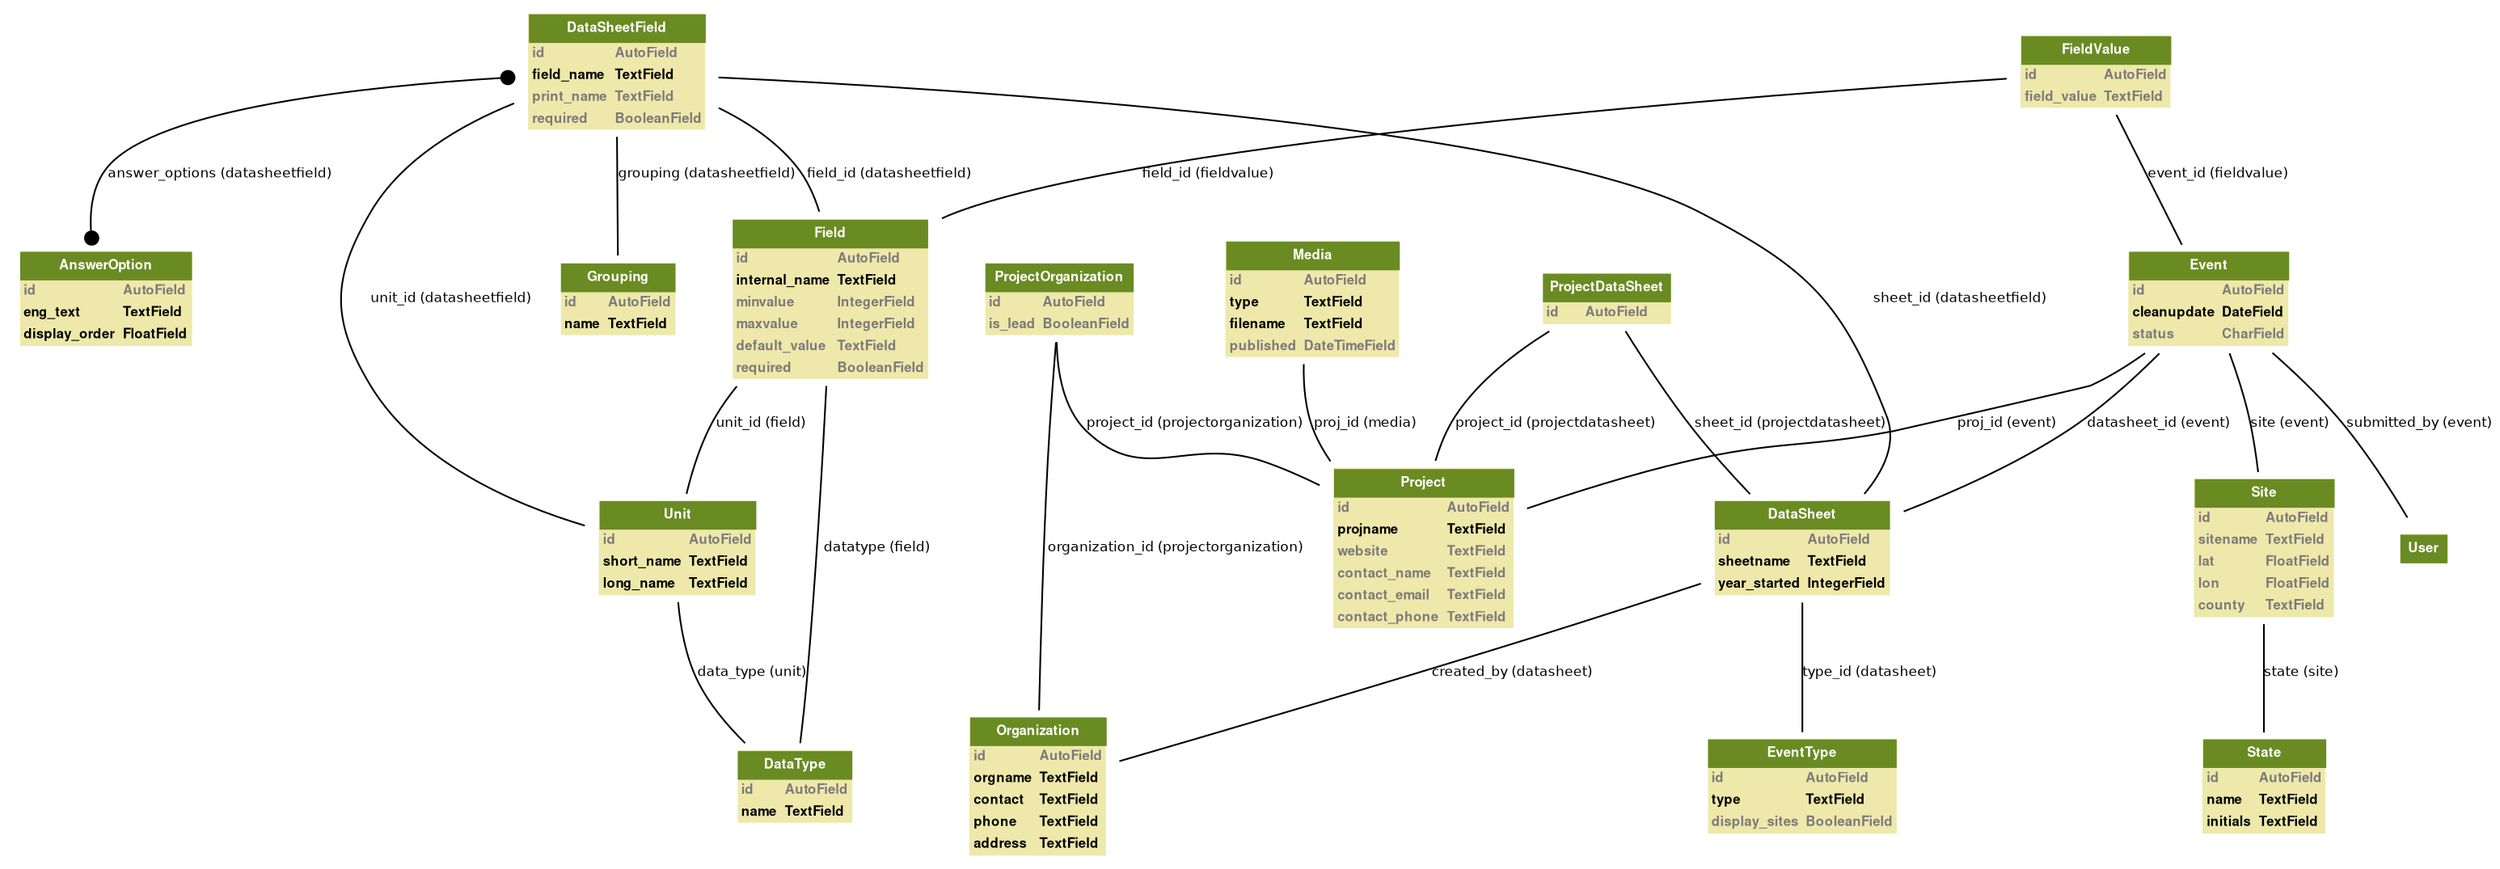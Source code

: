 
digraph name {
  fontname = "Helvetica"
  fontsize = 8

  node [
    fontname = "Helvetica"
    fontsize = 8
    shape = "plaintext"
  ]
  edge [
    fontname = "Helvetica"
    fontsize = 8
  ]




    core_models_DataType [label=<
    <TABLE BGCOLOR="palegoldenrod" BORDER="0" CELLBORDER="0" CELLSPACING="0">
     <TR><TD COLSPAN="2" CELLPADDING="4" ALIGN="CENTER" BGCOLOR="olivedrab4"
     ><FONT FACE="Helvetica Bold" COLOR="white"
     >DataType</FONT></TD></TR>
    
        
        <TR><TD ALIGN="LEFT" BORDER="0"
        ><FONT COLOR="#7B7B7B" FACE="Helvetica Bold">id</FONT
        ></TD>
        <TD ALIGN="LEFT"
        ><FONT COLOR="#7B7B7B" FACE="Helvetica Bold">AutoField</FONT
        ></TD></TR>
        
        <TR><TD ALIGN="LEFT" BORDER="0"
        ><FONT FACE="Helvetica Bold">name</FONT
        ></TD>
        <TD ALIGN="LEFT"
        ><FONT FACE="Helvetica Bold">TextField</FONT
        ></TD></TR>
        
    
    </TABLE>
    >]

    core_models_Unit [label=<
    <TABLE BGCOLOR="palegoldenrod" BORDER="0" CELLBORDER="0" CELLSPACING="0">
     <TR><TD COLSPAN="2" CELLPADDING="4" ALIGN="CENTER" BGCOLOR="olivedrab4"
     ><FONT FACE="Helvetica Bold" COLOR="white"
     >Unit</FONT></TD></TR>
    
        
        <TR><TD ALIGN="LEFT" BORDER="0"
        ><FONT COLOR="#7B7B7B" FACE="Helvetica Bold">id</FONT
        ></TD>
        <TD ALIGN="LEFT"
        ><FONT COLOR="#7B7B7B" FACE="Helvetica Bold">AutoField</FONT
        ></TD></TR>
        
        <TR><TD ALIGN="LEFT" BORDER="0"
        ><FONT FACE="Helvetica Bold">short_name</FONT
        ></TD>
        <TD ALIGN="LEFT"
        ><FONT FACE="Helvetica Bold">TextField</FONT
        ></TD></TR>
        
        <TR><TD ALIGN="LEFT" BORDER="0"
        ><FONT FACE="Helvetica Bold">long_name</FONT
        ></TD>
        <TD ALIGN="LEFT"
        ><FONT FACE="Helvetica Bold">TextField</FONT
        ></TD></TR>
        
    
    </TABLE>
    >]

    core_models_Organization [label=<
    <TABLE BGCOLOR="palegoldenrod" BORDER="0" CELLBORDER="0" CELLSPACING="0">
     <TR><TD COLSPAN="2" CELLPADDING="4" ALIGN="CENTER" BGCOLOR="olivedrab4"
     ><FONT FACE="Helvetica Bold" COLOR="white"
     >Organization</FONT></TD></TR>
    
        
        <TR><TD ALIGN="LEFT" BORDER="0"
        ><FONT COLOR="#7B7B7B" FACE="Helvetica Bold">id</FONT
        ></TD>
        <TD ALIGN="LEFT"
        ><FONT COLOR="#7B7B7B" FACE="Helvetica Bold">AutoField</FONT
        ></TD></TR>
        
        <TR><TD ALIGN="LEFT" BORDER="0"
        ><FONT FACE="Helvetica Bold">orgname</FONT
        ></TD>
        <TD ALIGN="LEFT"
        ><FONT FACE="Helvetica Bold">TextField</FONT
        ></TD></TR>
        
        <TR><TD ALIGN="LEFT" BORDER="0"
        ><FONT FACE="Helvetica Bold">contact</FONT
        ></TD>
        <TD ALIGN="LEFT"
        ><FONT FACE="Helvetica Bold">TextField</FONT
        ></TD></TR>
        
        <TR><TD ALIGN="LEFT" BORDER="0"
        ><FONT FACE="Helvetica Bold">phone</FONT
        ></TD>
        <TD ALIGN="LEFT"
        ><FONT FACE="Helvetica Bold">TextField</FONT
        ></TD></TR>
        
        <TR><TD ALIGN="LEFT" BORDER="0"
        ><FONT FACE="Helvetica Bold">address</FONT
        ></TD>
        <TD ALIGN="LEFT"
        ><FONT FACE="Helvetica Bold">TextField</FONT
        ></TD></TR>
        
    
    </TABLE>
    >]

    core_models_Grouping [label=<
    <TABLE BGCOLOR="palegoldenrod" BORDER="0" CELLBORDER="0" CELLSPACING="0">
     <TR><TD COLSPAN="2" CELLPADDING="4" ALIGN="CENTER" BGCOLOR="olivedrab4"
     ><FONT FACE="Helvetica Bold" COLOR="white"
     >Grouping</FONT></TD></TR>
    
        
        <TR><TD ALIGN="LEFT" BORDER="0"
        ><FONT COLOR="#7B7B7B" FACE="Helvetica Bold">id</FONT
        ></TD>
        <TD ALIGN="LEFT"
        ><FONT COLOR="#7B7B7B" FACE="Helvetica Bold">AutoField</FONT
        ></TD></TR>
        
        <TR><TD ALIGN="LEFT" BORDER="0"
        ><FONT FACE="Helvetica Bold">name</FONT
        ></TD>
        <TD ALIGN="LEFT"
        ><FONT FACE="Helvetica Bold">TextField</FONT
        ></TD></TR>
        
    
    </TABLE>
    >]

    core_models_AnswerOption [label=<
    <TABLE BGCOLOR="palegoldenrod" BORDER="0" CELLBORDER="0" CELLSPACING="0">
     <TR><TD COLSPAN="2" CELLPADDING="4" ALIGN="CENTER" BGCOLOR="olivedrab4"
     ><FONT FACE="Helvetica Bold" COLOR="white"
     >AnswerOption</FONT></TD></TR>
    
        
        <TR><TD ALIGN="LEFT" BORDER="0"
        ><FONT COLOR="#7B7B7B" FACE="Helvetica Bold">id</FONT
        ></TD>
        <TD ALIGN="LEFT"
        ><FONT COLOR="#7B7B7B" FACE="Helvetica Bold">AutoField</FONT
        ></TD></TR>
        
        <TR><TD ALIGN="LEFT" BORDER="0"
        ><FONT FACE="Helvetica Bold">eng_text</FONT
        ></TD>
        <TD ALIGN="LEFT"
        ><FONT FACE="Helvetica Bold">TextField</FONT
        ></TD></TR>
        
        <TR><TD ALIGN="LEFT" BORDER="0"
        ><FONT FACE="Helvetica Bold">display_order</FONT
        ></TD>
        <TD ALIGN="LEFT"
        ><FONT FACE="Helvetica Bold">FloatField</FONT
        ></TD></TR>
        
    
    </TABLE>
    >]

    core_models_Field [label=<
    <TABLE BGCOLOR="palegoldenrod" BORDER="0" CELLBORDER="0" CELLSPACING="0">
     <TR><TD COLSPAN="2" CELLPADDING="4" ALIGN="CENTER" BGCOLOR="olivedrab4"
     ><FONT FACE="Helvetica Bold" COLOR="white"
     >Field</FONT></TD></TR>
    
        
        <TR><TD ALIGN="LEFT" BORDER="0"
        ><FONT COLOR="#7B7B7B" FACE="Helvetica Bold">id</FONT
        ></TD>
        <TD ALIGN="LEFT"
        ><FONT COLOR="#7B7B7B" FACE="Helvetica Bold">AutoField</FONT
        ></TD></TR>
        
        <TR><TD ALIGN="LEFT" BORDER="0"
        ><FONT FACE="Helvetica Bold">internal_name</FONT
        ></TD>
        <TD ALIGN="LEFT"
        ><FONT FACE="Helvetica Bold">TextField</FONT
        ></TD></TR>
        
        <TR><TD ALIGN="LEFT" BORDER="0"
        ><FONT COLOR="#7B7B7B" FACE="Helvetica Bold">minvalue</FONT
        ></TD>
        <TD ALIGN="LEFT"
        ><FONT COLOR="#7B7B7B" FACE="Helvetica Bold">IntegerField</FONT
        ></TD></TR>
        
        <TR><TD ALIGN="LEFT" BORDER="0"
        ><FONT COLOR="#7B7B7B" FACE="Helvetica Bold">maxvalue</FONT
        ></TD>
        <TD ALIGN="LEFT"
        ><FONT COLOR="#7B7B7B" FACE="Helvetica Bold">IntegerField</FONT
        ></TD></TR>
        
        <TR><TD ALIGN="LEFT" BORDER="0"
        ><FONT COLOR="#7B7B7B" FACE="Helvetica Bold">default_value</FONT
        ></TD>
        <TD ALIGN="LEFT"
        ><FONT COLOR="#7B7B7B" FACE="Helvetica Bold">TextField</FONT
        ></TD></TR>
        
        <TR><TD ALIGN="LEFT" BORDER="0"
        ><FONT COLOR="#7B7B7B" FACE="Helvetica Bold">required</FONT
        ></TD>
        <TD ALIGN="LEFT"
        ><FONT COLOR="#7B7B7B" FACE="Helvetica Bold">BooleanField</FONT
        ></TD></TR>
        
    
    </TABLE>
    >]

    core_models_EventType [label=<
    <TABLE BGCOLOR="palegoldenrod" BORDER="0" CELLBORDER="0" CELLSPACING="0">
     <TR><TD COLSPAN="2" CELLPADDING="4" ALIGN="CENTER" BGCOLOR="olivedrab4"
     ><FONT FACE="Helvetica Bold" COLOR="white"
     >EventType</FONT></TD></TR>
    
        
        <TR><TD ALIGN="LEFT" BORDER="0"
        ><FONT COLOR="#7B7B7B" FACE="Helvetica Bold">id</FONT
        ></TD>
        <TD ALIGN="LEFT"
        ><FONT COLOR="#7B7B7B" FACE="Helvetica Bold">AutoField</FONT
        ></TD></TR>
        
        <TR><TD ALIGN="LEFT" BORDER="0"
        ><FONT FACE="Helvetica Bold">type</FONT
        ></TD>
        <TD ALIGN="LEFT"
        ><FONT FACE="Helvetica Bold">TextField</FONT
        ></TD></TR>
        
        <TR><TD ALIGN="LEFT" BORDER="0"
        ><FONT COLOR="#7B7B7B" FACE="Helvetica Bold">display_sites</FONT
        ></TD>
        <TD ALIGN="LEFT"
        ><FONT COLOR="#7B7B7B" FACE="Helvetica Bold">BooleanField</FONT
        ></TD></TR>
        
    
    </TABLE>
    >]

    core_models_DataSheet [label=<
    <TABLE BGCOLOR="palegoldenrod" BORDER="0" CELLBORDER="0" CELLSPACING="0">
     <TR><TD COLSPAN="2" CELLPADDING="4" ALIGN="CENTER" BGCOLOR="olivedrab4"
     ><FONT FACE="Helvetica Bold" COLOR="white"
     >DataSheet</FONT></TD></TR>
    
        
        <TR><TD ALIGN="LEFT" BORDER="0"
        ><FONT COLOR="#7B7B7B" FACE="Helvetica Bold">id</FONT
        ></TD>
        <TD ALIGN="LEFT"
        ><FONT COLOR="#7B7B7B" FACE="Helvetica Bold">AutoField</FONT
        ></TD></TR>
        
        <TR><TD ALIGN="LEFT" BORDER="0"
        ><FONT FACE="Helvetica Bold">sheetname</FONT
        ></TD>
        <TD ALIGN="LEFT"
        ><FONT FACE="Helvetica Bold">TextField</FONT
        ></TD></TR>
        
        <TR><TD ALIGN="LEFT" BORDER="0"
        ><FONT FACE="Helvetica Bold">year_started</FONT
        ></TD>
        <TD ALIGN="LEFT"
        ><FONT FACE="Helvetica Bold">IntegerField</FONT
        ></TD></TR>
        
    
    </TABLE>
    >]

    core_models_DataSheetField [label=<
    <TABLE BGCOLOR="palegoldenrod" BORDER="0" CELLBORDER="0" CELLSPACING="0">
     <TR><TD COLSPAN="2" CELLPADDING="4" ALIGN="CENTER" BGCOLOR="olivedrab4"
     ><FONT FACE="Helvetica Bold" COLOR="white"
     >DataSheetField</FONT></TD></TR>
    
        
        <TR><TD ALIGN="LEFT" BORDER="0"
        ><FONT COLOR="#7B7B7B" FACE="Helvetica Bold">id</FONT
        ></TD>
        <TD ALIGN="LEFT"
        ><FONT COLOR="#7B7B7B" FACE="Helvetica Bold">AutoField</FONT
        ></TD></TR>
        
        <TR><TD ALIGN="LEFT" BORDER="0"
        ><FONT FACE="Helvetica Bold">field_name</FONT
        ></TD>
        <TD ALIGN="LEFT"
        ><FONT FACE="Helvetica Bold">TextField</FONT
        ></TD></TR>
        
        <TR><TD ALIGN="LEFT" BORDER="0"
        ><FONT COLOR="#7B7B7B" FACE="Helvetica Bold">print_name</FONT
        ></TD>
        <TD ALIGN="LEFT"
        ><FONT COLOR="#7B7B7B" FACE="Helvetica Bold">TextField</FONT
        ></TD></TR>
        
        <TR><TD ALIGN="LEFT" BORDER="0"
        ><FONT COLOR="#7B7B7B" FACE="Helvetica Bold">required</FONT
        ></TD>
        <TD ALIGN="LEFT"
        ><FONT COLOR="#7B7B7B" FACE="Helvetica Bold">BooleanField</FONT
        ></TD></TR>
        
    
    </TABLE>
    >]

    core_models_Project [label=<
    <TABLE BGCOLOR="palegoldenrod" BORDER="0" CELLBORDER="0" CELLSPACING="0">
     <TR><TD COLSPAN="2" CELLPADDING="4" ALIGN="CENTER" BGCOLOR="olivedrab4"
     ><FONT FACE="Helvetica Bold" COLOR="white"
     >Project</FONT></TD></TR>
    
        
        <TR><TD ALIGN="LEFT" BORDER="0"
        ><FONT COLOR="#7B7B7B" FACE="Helvetica Bold">id</FONT
        ></TD>
        <TD ALIGN="LEFT"
        ><FONT COLOR="#7B7B7B" FACE="Helvetica Bold">AutoField</FONT
        ></TD></TR>
        
        <TR><TD ALIGN="LEFT" BORDER="0"
        ><FONT FACE="Helvetica Bold">projname</FONT
        ></TD>
        <TD ALIGN="LEFT"
        ><FONT FACE="Helvetica Bold">TextField</FONT
        ></TD></TR>
        
        <TR><TD ALIGN="LEFT" BORDER="0"
        ><FONT COLOR="#7B7B7B" FACE="Helvetica Bold">website</FONT
        ></TD>
        <TD ALIGN="LEFT"
        ><FONT COLOR="#7B7B7B" FACE="Helvetica Bold">TextField</FONT
        ></TD></TR>
        
        <TR><TD ALIGN="LEFT" BORDER="0"
        ><FONT COLOR="#7B7B7B" FACE="Helvetica Bold">contact_name</FONT
        ></TD>
        <TD ALIGN="LEFT"
        ><FONT COLOR="#7B7B7B" FACE="Helvetica Bold">TextField</FONT
        ></TD></TR>
        
        <TR><TD ALIGN="LEFT" BORDER="0"
        ><FONT COLOR="#7B7B7B" FACE="Helvetica Bold">contact_email</FONT
        ></TD>
        <TD ALIGN="LEFT"
        ><FONT COLOR="#7B7B7B" FACE="Helvetica Bold">TextField</FONT
        ></TD></TR>
        
        <TR><TD ALIGN="LEFT" BORDER="0"
        ><FONT COLOR="#7B7B7B" FACE="Helvetica Bold">contact_phone</FONT
        ></TD>
        <TD ALIGN="LEFT"
        ><FONT COLOR="#7B7B7B" FACE="Helvetica Bold">TextField</FONT
        ></TD></TR>
        
    
    </TABLE>
    >]

    core_models_ProjectOrganization [label=<
    <TABLE BGCOLOR="palegoldenrod" BORDER="0" CELLBORDER="0" CELLSPACING="0">
     <TR><TD COLSPAN="2" CELLPADDING="4" ALIGN="CENTER" BGCOLOR="olivedrab4"
     ><FONT FACE="Helvetica Bold" COLOR="white"
     >ProjectOrganization</FONT></TD></TR>
    
        
        <TR><TD ALIGN="LEFT" BORDER="0"
        ><FONT COLOR="#7B7B7B" FACE="Helvetica Bold">id</FONT
        ></TD>
        <TD ALIGN="LEFT"
        ><FONT COLOR="#7B7B7B" FACE="Helvetica Bold">AutoField</FONT
        ></TD></TR>
        
        <TR><TD ALIGN="LEFT" BORDER="0"
        ><FONT COLOR="#7B7B7B" FACE="Helvetica Bold">is_lead</FONT
        ></TD>
        <TD ALIGN="LEFT"
        ><FONT COLOR="#7B7B7B" FACE="Helvetica Bold">BooleanField</FONT
        ></TD></TR>
        
    
    </TABLE>
    >]

    core_models_Media [label=<
    <TABLE BGCOLOR="palegoldenrod" BORDER="0" CELLBORDER="0" CELLSPACING="0">
     <TR><TD COLSPAN="2" CELLPADDING="4" ALIGN="CENTER" BGCOLOR="olivedrab4"
     ><FONT FACE="Helvetica Bold" COLOR="white"
     >Media</FONT></TD></TR>
    
        
        <TR><TD ALIGN="LEFT" BORDER="0"
        ><FONT COLOR="#7B7B7B" FACE="Helvetica Bold">id</FONT
        ></TD>
        <TD ALIGN="LEFT"
        ><FONT COLOR="#7B7B7B" FACE="Helvetica Bold">AutoField</FONT
        ></TD></TR>
        
        <TR><TD ALIGN="LEFT" BORDER="0"
        ><FONT FACE="Helvetica Bold">type</FONT
        ></TD>
        <TD ALIGN="LEFT"
        ><FONT FACE="Helvetica Bold">TextField</FONT
        ></TD></TR>
        
        <TR><TD ALIGN="LEFT" BORDER="0"
        ><FONT FACE="Helvetica Bold">filename</FONT
        ></TD>
        <TD ALIGN="LEFT"
        ><FONT FACE="Helvetica Bold">TextField</FONT
        ></TD></TR>
        
        <TR><TD ALIGN="LEFT" BORDER="0"
        ><FONT COLOR="#7B7B7B" FACE="Helvetica Bold">published</FONT
        ></TD>
        <TD ALIGN="LEFT"
        ><FONT COLOR="#7B7B7B" FACE="Helvetica Bold">DateTimeField</FONT
        ></TD></TR>
        
    
    </TABLE>
    >]

    core_models_ProjectDataSheet [label=<
    <TABLE BGCOLOR="palegoldenrod" BORDER="0" CELLBORDER="0" CELLSPACING="0">
     <TR><TD COLSPAN="2" CELLPADDING="4" ALIGN="CENTER" BGCOLOR="olivedrab4"
     ><FONT FACE="Helvetica Bold" COLOR="white"
     >ProjectDataSheet</FONT></TD></TR>
    
        
        <TR><TD ALIGN="LEFT" BORDER="0"
        ><FONT COLOR="#7B7B7B" FACE="Helvetica Bold">id</FONT
        ></TD>
        <TD ALIGN="LEFT"
        ><FONT COLOR="#7B7B7B" FACE="Helvetica Bold">AutoField</FONT
        ></TD></TR>
        
    
    </TABLE>
    >]

    core_models_State [label=<
    <TABLE BGCOLOR="palegoldenrod" BORDER="0" CELLBORDER="0" CELLSPACING="0">
     <TR><TD COLSPAN="2" CELLPADDING="4" ALIGN="CENTER" BGCOLOR="olivedrab4"
     ><FONT FACE="Helvetica Bold" COLOR="white"
     >State</FONT></TD></TR>
    
        
        <TR><TD ALIGN="LEFT" BORDER="0"
        ><FONT COLOR="#7B7B7B" FACE="Helvetica Bold">id</FONT
        ></TD>
        <TD ALIGN="LEFT"
        ><FONT COLOR="#7B7B7B" FACE="Helvetica Bold">AutoField</FONT
        ></TD></TR>
        
        <TR><TD ALIGN="LEFT" BORDER="0"
        ><FONT FACE="Helvetica Bold">name</FONT
        ></TD>
        <TD ALIGN="LEFT"
        ><FONT FACE="Helvetica Bold">TextField</FONT
        ></TD></TR>
        
        <TR><TD ALIGN="LEFT" BORDER="0"
        ><FONT FACE="Helvetica Bold">initials</FONT
        ></TD>
        <TD ALIGN="LEFT"
        ><FONT FACE="Helvetica Bold">TextField</FONT
        ></TD></TR>
        
    
    </TABLE>
    >]

    core_models_Site [label=<
    <TABLE BGCOLOR="palegoldenrod" BORDER="0" CELLBORDER="0" CELLSPACING="0">
     <TR><TD COLSPAN="2" CELLPADDING="4" ALIGN="CENTER" BGCOLOR="olivedrab4"
     ><FONT FACE="Helvetica Bold" COLOR="white"
     >Site</FONT></TD></TR>
    
        
        <TR><TD ALIGN="LEFT" BORDER="0"
        ><FONT COLOR="#7B7B7B" FACE="Helvetica Bold">id</FONT
        ></TD>
        <TD ALIGN="LEFT"
        ><FONT COLOR="#7B7B7B" FACE="Helvetica Bold">AutoField</FONT
        ></TD></TR>
        
        <TR><TD ALIGN="LEFT" BORDER="0"
        ><FONT COLOR="#7B7B7B" FACE="Helvetica Bold">sitename</FONT
        ></TD>
        <TD ALIGN="LEFT"
        ><FONT COLOR="#7B7B7B" FACE="Helvetica Bold">TextField</FONT
        ></TD></TR>
        
        <TR><TD ALIGN="LEFT" BORDER="0"
        ><FONT COLOR="#7B7B7B" FACE="Helvetica Bold">lat</FONT
        ></TD>
        <TD ALIGN="LEFT"
        ><FONT COLOR="#7B7B7B" FACE="Helvetica Bold">FloatField</FONT
        ></TD></TR>
        
        <TR><TD ALIGN="LEFT" BORDER="0"
        ><FONT COLOR="#7B7B7B" FACE="Helvetica Bold">lon</FONT
        ></TD>
        <TD ALIGN="LEFT"
        ><FONT COLOR="#7B7B7B" FACE="Helvetica Bold">FloatField</FONT
        ></TD></TR>
        
        <TR><TD ALIGN="LEFT" BORDER="0"
        ><FONT COLOR="#7B7B7B" FACE="Helvetica Bold">county</FONT
        ></TD>
        <TD ALIGN="LEFT"
        ><FONT COLOR="#7B7B7B" FACE="Helvetica Bold">TextField</FONT
        ></TD></TR>
        
    
    </TABLE>
    >]

    core_models_Event [label=<
    <TABLE BGCOLOR="palegoldenrod" BORDER="0" CELLBORDER="0" CELLSPACING="0">
     <TR><TD COLSPAN="2" CELLPADDING="4" ALIGN="CENTER" BGCOLOR="olivedrab4"
     ><FONT FACE="Helvetica Bold" COLOR="white"
     >Event</FONT></TD></TR>
    
        
        <TR><TD ALIGN="LEFT" BORDER="0"
        ><FONT COLOR="#7B7B7B" FACE="Helvetica Bold">id</FONT
        ></TD>
        <TD ALIGN="LEFT"
        ><FONT COLOR="#7B7B7B" FACE="Helvetica Bold">AutoField</FONT
        ></TD></TR>
        
        <TR><TD ALIGN="LEFT" BORDER="0"
        ><FONT FACE="Helvetica Bold">cleanupdate</FONT
        ></TD>
        <TD ALIGN="LEFT"
        ><FONT FACE="Helvetica Bold">DateField</FONT
        ></TD></TR>
        
        <TR><TD ALIGN="LEFT" BORDER="0"
        ><FONT COLOR="#7B7B7B" FACE="Helvetica Bold">status</FONT
        ></TD>
        <TD ALIGN="LEFT"
        ><FONT COLOR="#7B7B7B" FACE="Helvetica Bold">CharField</FONT
        ></TD></TR>
        
    
    </TABLE>
    >]

    core_models_FieldValue [label=<
    <TABLE BGCOLOR="palegoldenrod" BORDER="0" CELLBORDER="0" CELLSPACING="0">
     <TR><TD COLSPAN="2" CELLPADDING="4" ALIGN="CENTER" BGCOLOR="olivedrab4"
     ><FONT FACE="Helvetica Bold" COLOR="white"
     >FieldValue</FONT></TD></TR>
    
        
        <TR><TD ALIGN="LEFT" BORDER="0"
        ><FONT COLOR="#7B7B7B" FACE="Helvetica Bold">id</FONT
        ></TD>
        <TD ALIGN="LEFT"
        ><FONT COLOR="#7B7B7B" FACE="Helvetica Bold">AutoField</FONT
        ></TD></TR>
        
        <TR><TD ALIGN="LEFT" BORDER="0"
        ><FONT COLOR="#7B7B7B" FACE="Helvetica Bold">field_value</FONT
        ></TD>
        <TD ALIGN="LEFT"
        ><FONT COLOR="#7B7B7B" FACE="Helvetica Bold">TextField</FONT
        ></TD></TR>
        
    
    </TABLE>
    >]



  

  
  
  core_models_Unit -> core_models_DataType
  [label="data_type (unit)"] [arrowhead=none, arrowtail=dot];
  

  

  

  

  
  
  core_models_Field -> core_models_Unit
  [label="unit_id (field)"] [arrowhead=none, arrowtail=dot];
  
  
  core_models_Field -> core_models_DataType
  [label="datatype (field)"] [arrowhead=none, arrowtail=dot];
  

  

  
  
  core_models_DataSheet -> core_models_Organization
  [label="created_by (datasheet)"] [arrowhead=none, arrowtail=dot];
  
  
  core_models_DataSheet -> core_models_EventType
  [label="type_id (datasheet)"] [arrowhead=none, arrowtail=dot];
  

  
  
  core_models_DataSheetField -> core_models_Field
  [label="field_id (datasheetfield)"] [arrowhead=none, arrowtail=dot];
  
  
  core_models_DataSheetField -> core_models_DataSheet
  [label="sheet_id (datasheetfield)"] [arrowhead=none, arrowtail=dot];
  
  
  core_models_DataSheetField -> core_models_Unit
  [label="unit_id (datasheetfield)"] [arrowhead=none, arrowtail=dot];
  
  
  core_models_DataSheetField -> core_models_Grouping
  [label="grouping (datasheetfield)"] [arrowhead=none, arrowtail=dot];
  
  
  core_models_DataSheetField -> core_models_AnswerOption
  [label="answer_options (datasheetfield)"] [arrowhead=dot arrowtail=dot, dir=both];
  

  

  
  
  core_models_ProjectOrganization -> core_models_Organization
  [label="organization_id (projectorganization)"] [arrowhead=none, arrowtail=dot];
  
  
  core_models_ProjectOrganization -> core_models_Project
  [label="project_id (projectorganization)"] [arrowhead=none, arrowtail=dot];
  

  
  
  core_models_Media -> core_models_Project
  [label="proj_id (media)"] [arrowhead=none, arrowtail=dot];
  

  
  
  core_models_ProjectDataSheet -> core_models_Project
  [label="project_id (projectdatasheet)"] [arrowhead=none, arrowtail=dot];
  
  
  core_models_ProjectDataSheet -> core_models_DataSheet
  [label="sheet_id (projectdatasheet)"] [arrowhead=none, arrowtail=dot];
  

  

  
  
  core_models_Site -> core_models_State
  [label="state (site)"] [arrowhead=none, arrowtail=dot];
  

  
  
  core_models_Event -> core_models_DataSheet
  [label="datasheet_id (event)"] [arrowhead=none, arrowtail=dot];
  
  
  core_models_Event -> core_models_Project
  [label="proj_id (event)"] [arrowhead=none, arrowtail=dot];
  
  
  core_models_Event -> core_models_Site
  [label="site (event)"] [arrowhead=none, arrowtail=dot];
  
  
  django_contrib_auth_models_User [label=<
      <TABLE BGCOLOR="palegoldenrod" BORDER="0" CELLBORDER="0" CELLSPACING="0">
      <TR><TD COLSPAN="2" CELLPADDING="4" ALIGN="CENTER" BGCOLOR="olivedrab4"
      ><FONT FACE="Helvetica Bold" COLOR="white"
      >User</FONT></TD></TR>
      </TABLE>
      >]
  
  core_models_Event -> django_contrib_auth_models_User
  [label="submitted_by (event)"] [arrowhead=none, arrowtail=dot];
  

  
  
  core_models_FieldValue -> core_models_Field
  [label="field_id (fieldvalue)"] [arrowhead=none, arrowtail=dot];
  
  
  core_models_FieldValue -> core_models_Event
  [label="event_id (fieldvalue)"] [arrowhead=none, arrowtail=dot];
  

}
